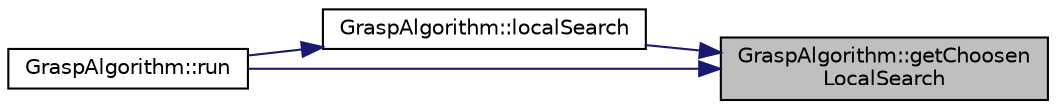 digraph "GraspAlgorithm::getChoosenLocalSearch"
{
 // LATEX_PDF_SIZE
  edge [fontname="Helvetica",fontsize="10",labelfontname="Helvetica",labelfontsize="10"];
  node [fontname="Helvetica",fontsize="10",shape=record];
  rankdir="RL";
  Node1 [label="GraspAlgorithm::getChoosen\lLocalSearch",height=0.2,width=0.4,color="black", fillcolor="grey75", style="filled", fontcolor="black",tooltip="Devuelve la búsqueda local que se ha seleccionado."];
  Node1 -> Node2 [dir="back",color="midnightblue",fontsize="10",style="solid",fontname="Helvetica"];
  Node2 [label="GraspAlgorithm::localSearch",height=0.2,width=0.4,color="black", fillcolor="white", style="filled",URL="$class_grasp_algorithm.html#a24f6d267a249db7c3616084430bc1a0b",tooltip="Representa la búsqueda local."];
  Node2 -> Node3 [dir="back",color="midnightblue",fontsize="10",style="solid",fontname="Helvetica"];
  Node3 [label="GraspAlgorithm::run",height=0.2,width=0.4,color="black", fillcolor="white", style="filled",URL="$class_grasp_algorithm.html#a1f8240237fd9bece51eeb6b7f8ffd3c9",tooltip="Este método se encarga de ejecutar el algoritmo grasp, para ello se hace un preprocesamiento,..."];
  Node1 -> Node3 [dir="back",color="midnightblue",fontsize="10",style="solid",fontname="Helvetica"];
}
